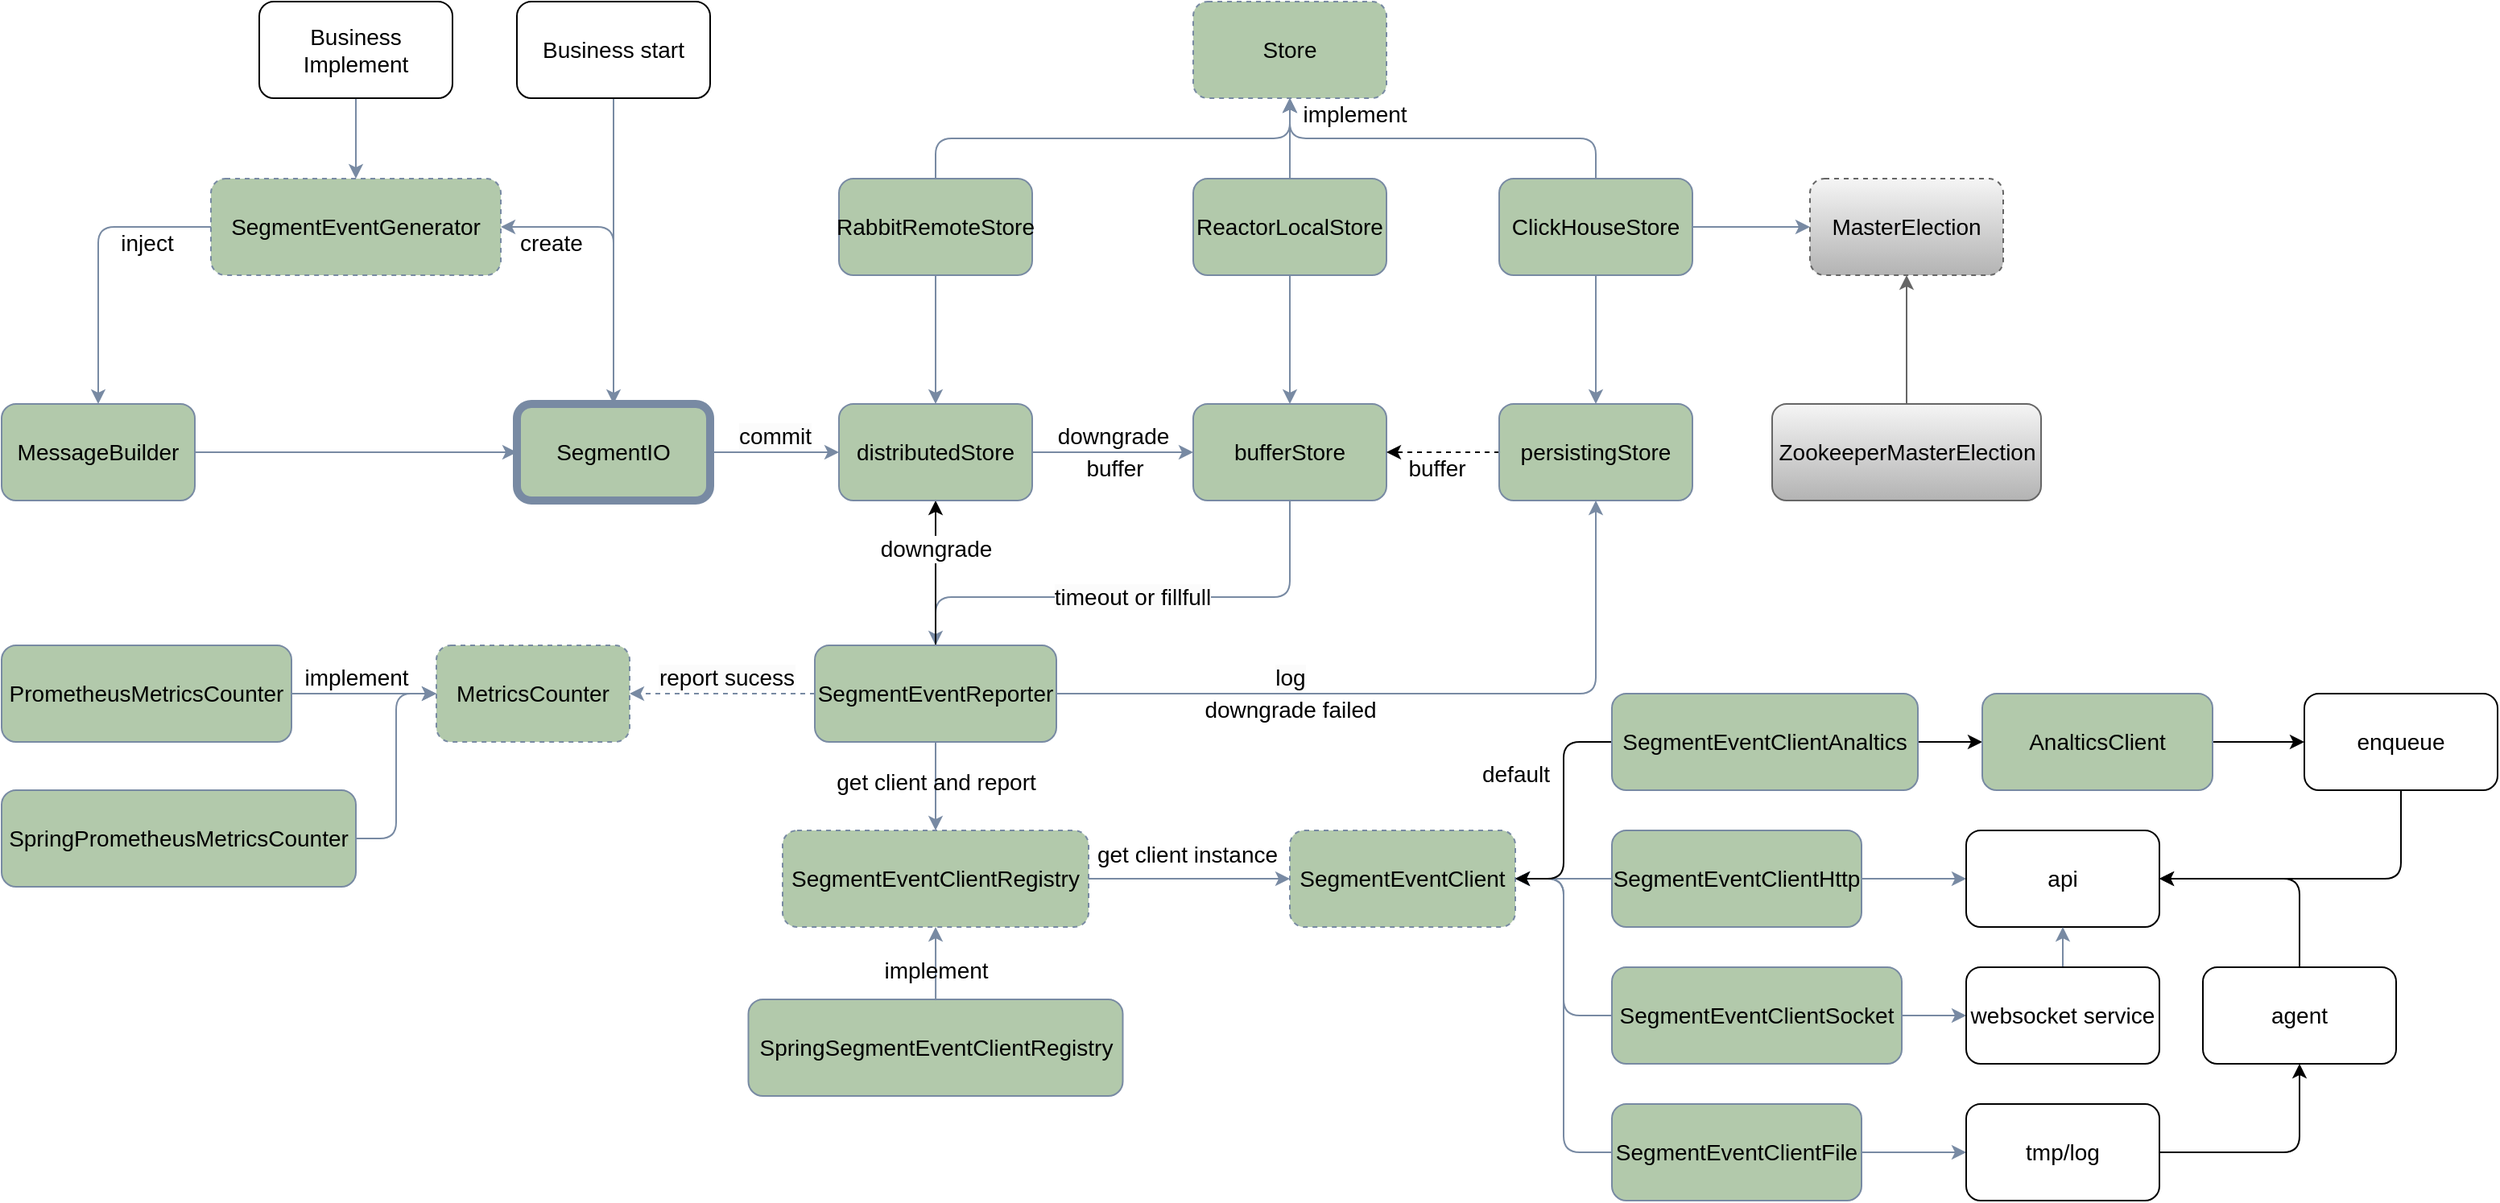 <mxfile version="22.1.22" type="embed" pages="2">
  <diagram id="vevjfazSHYjjR7n9vyjY" name="Page-1">
    <mxGraphModel dx="2101" dy="685" grid="1" gridSize="10" guides="1" tooltips="1" connect="1" arrows="1" fold="1" page="1" pageScale="1" pageWidth="827" pageHeight="1169" math="0" shadow="0">
      <root>
        <mxCell id="0" />
        <mxCell id="1" parent="0" />
        <mxCell id="95" style="edgeStyle=orthogonalEdgeStyle;rounded=1;orthogonalLoop=1;jettySize=auto;html=1;exitX=0.5;exitY=0;exitDx=0;exitDy=0;entryX=1;entryY=0.5;entryDx=0;entryDy=0;strokeColor=#788AA3;fontColor=#000000;fillColor=#B2C9AB;labelBackgroundColor=none;fontSize=14;" parent="1" source="88" target="94" edge="1">
          <mxGeometry relative="1" as="geometry" />
        </mxCell>
        <mxCell id="166" value="create" style="edgeLabel;html=1;align=center;verticalAlign=middle;resizable=0;points=[];fontSize=14;rounded=1;labelBackgroundColor=none;fontColor=#000000;" parent="95" vertex="1" connectable="0">
          <mxGeometry x="0.385" y="-1" relative="1" as="geometry">
            <mxPoint x="-25" y="11" as="offset" />
          </mxGeometry>
        </mxCell>
        <mxCell id="108" style="edgeStyle=orthogonalEdgeStyle;rounded=1;orthogonalLoop=1;jettySize=auto;html=1;exitX=1;exitY=0.5;exitDx=0;exitDy=0;entryX=0;entryY=0.5;entryDx=0;entryDy=0;strokeColor=#788AA3;fontColor=#000000;fillColor=#B2C9AB;labelBackgroundColor=none;fontSize=14;" parent="1" source="88" target="116" edge="1">
          <mxGeometry relative="1" as="geometry" />
        </mxCell>
        <mxCell id="218" value="&lt;span style=&quot;background-color: rgb(251, 251, 251);&quot;&gt;commit&lt;/span&gt;" style="edgeLabel;html=1;align=center;verticalAlign=middle;resizable=0;points=[];fontSize=14;fontColor=#000000;rounded=1;" parent="108" vertex="1" connectable="0">
          <mxGeometry x="-0.23" y="-2" relative="1" as="geometry">
            <mxPoint x="9" y="-12" as="offset" />
          </mxGeometry>
        </mxCell>
        <mxCell id="96" style="edgeStyle=orthogonalEdgeStyle;rounded=1;orthogonalLoop=1;jettySize=auto;html=1;strokeColor=#788AA3;fontColor=#000000;fillColor=#B2C9AB;labelBackgroundColor=none;fontSize=14;" parent="1" source="94" target="90" edge="1">
          <mxGeometry relative="1" as="geometry" />
        </mxCell>
        <mxCell id="167" value="inject" style="edgeLabel;html=1;align=center;verticalAlign=middle;resizable=0;points=[];fontSize=14;rounded=1;labelBackgroundColor=none;fontColor=#000000;" parent="96" vertex="1" connectable="0">
          <mxGeometry x="-0.485" y="3" relative="1" as="geometry">
            <mxPoint x="6" y="7" as="offset" />
          </mxGeometry>
        </mxCell>
        <mxCell id="195" style="edgeStyle=orthogonalEdgeStyle;rounded=1;orthogonalLoop=1;jettySize=auto;html=1;entryX=0.5;entryY=1;entryDx=0;entryDy=0;labelBackgroundColor=none;strokeColor=#788AA3;fontColor=#000000;fontSize=14;" parent="1" source="111" target="201" edge="1">
          <mxGeometry relative="1" as="geometry">
            <mxPoint x="230" y="390" as="targetPoint" />
          </mxGeometry>
        </mxCell>
        <mxCell id="214" value="&lt;span style=&quot;background-color: rgb(251, 251, 251);&quot;&gt;log&lt;/span&gt;" style="edgeLabel;html=1;align=center;verticalAlign=middle;resizable=0;points=[];fontSize=14;fontColor=#000000;rounded=1;" parent="195" vertex="1" connectable="0">
          <mxGeometry x="-0.474" y="2" relative="1" as="geometry">
            <mxPoint x="25" y="-8" as="offset" />
          </mxGeometry>
        </mxCell>
        <mxCell id="224" value="downgrade failed" style="edgeLabel;html=1;align=center;verticalAlign=middle;resizable=0;points=[];fontSize=14;rounded=1;" parent="195" vertex="1" connectable="0">
          <mxGeometry x="-0.114" y="-4" relative="1" as="geometry">
            <mxPoint x="-57" y="6" as="offset" />
          </mxGeometry>
        </mxCell>
        <mxCell id="193" style="edgeStyle=elbowEdgeStyle;rounded=1;orthogonalLoop=1;jettySize=auto;html=1;entryX=0.5;entryY=0;entryDx=0;entryDy=0;elbow=vertical;labelBackgroundColor=none;strokeColor=#788AA3;fontColor=#000000;fontSize=14;" parent="1" source="126" target="111" edge="1">
          <mxGeometry relative="1" as="geometry">
            <Array as="points">
              <mxPoint x="-80" y="450" />
            </Array>
          </mxGeometry>
        </mxCell>
        <mxCell id="216" value="&lt;span style=&quot;background-color: rgb(251, 251, 251);&quot;&gt;timeout or fillfull&lt;/span&gt;" style="edgeLabel;html=1;align=center;verticalAlign=middle;resizable=0;points=[];fontSize=14;fontColor=#000000;rounded=1;" parent="193" vertex="1" connectable="0">
          <mxGeometry x="0.021" relative="1" as="geometry">
            <mxPoint as="offset" />
          </mxGeometry>
        </mxCell>
        <mxCell id="139" style="edgeStyle=orthogonalEdgeStyle;rounded=1;orthogonalLoop=1;jettySize=auto;html=1;strokeColor=#788AA3;fontColor=#000000;fillColor=#B2C9AB;dashed=1;labelBackgroundColor=none;fontSize=14;exitX=0;exitY=0.5;exitDx=0;exitDy=0;" parent="1" source="111" target="140" edge="1">
          <mxGeometry relative="1" as="geometry">
            <mxPoint x="-390" y="510" as="targetPoint" />
          </mxGeometry>
        </mxCell>
        <mxCell id="215" value="&lt;span style=&quot;background-color: rgb(251, 251, 251);&quot;&gt;report sucess&lt;/span&gt;" style="edgeLabel;html=1;align=center;verticalAlign=middle;resizable=0;points=[];fontSize=14;fontColor=#000000;rounded=1;" parent="139" vertex="1" connectable="0">
          <mxGeometry x="-0.194" y="1" relative="1" as="geometry">
            <mxPoint x="-9" y="-11" as="offset" />
          </mxGeometry>
        </mxCell>
        <mxCell id="88" value="SegmentIO" style="rounded=1;whiteSpace=wrap;html=1;labelBackgroundColor=none;strokeWidth=5;fillColor=#B2C9AB;strokeColor=#788AA3;fontSize=14;fontColor=#000000;" parent="1" vertex="1">
          <mxGeometry x="-450" y="330" width="120" height="60" as="geometry" />
        </mxCell>
        <mxCell id="91" style="edgeStyle=orthogonalEdgeStyle;rounded=1;orthogonalLoop=1;jettySize=auto;html=1;strokeColor=#788AA3;fontColor=#000000;fillColor=#B2C9AB;labelBackgroundColor=none;fontSize=14;" parent="1" source="90" target="88" edge="1">
          <mxGeometry relative="1" as="geometry" />
        </mxCell>
        <mxCell id="90" value="MessageBuilder" style="rounded=1;whiteSpace=wrap;html=1;strokeColor=#788AA3;fillColor=#B2C9AB;labelBackgroundColor=none;fontSize=14;fontColor=#000000;" parent="1" vertex="1">
          <mxGeometry x="-770" y="330" width="120" height="60" as="geometry" />
        </mxCell>
        <mxCell id="94" value="SegmentEventGenerator" style="rounded=1;whiteSpace=wrap;html=1;strokeColor=#788AA3;fillColor=#B2C9AB;dashed=1;labelBackgroundColor=none;fontSize=14;fontColor=#000000;" parent="1" vertex="1">
          <mxGeometry x="-640" y="190" width="180" height="60" as="geometry" />
        </mxCell>
        <mxCell id="101" style="edgeStyle=orthogonalEdgeStyle;rounded=1;orthogonalLoop=1;jettySize=auto;html=1;strokeColor=#788AA3;fontColor=#000000;fillColor=#B2C9AB;labelBackgroundColor=none;fontSize=14;" parent="1" source="100" target="94" edge="1">
          <mxGeometry relative="1" as="geometry" />
        </mxCell>
        <mxCell id="100" value="Business Implement" style="rounded=1;whiteSpace=wrap;html=1;labelBackgroundColor=none;fontSize=14;fillColor=none;" parent="1" vertex="1">
          <mxGeometry x="-610" y="80" width="120" height="60" as="geometry" />
        </mxCell>
        <mxCell id="103" style="edgeStyle=orthogonalEdgeStyle;rounded=1;orthogonalLoop=1;jettySize=auto;html=1;entryX=0.5;entryY=0;entryDx=0;entryDy=0;strokeColor=#788AA3;fontColor=#000000;fillColor=#B2C9AB;labelBackgroundColor=none;fontSize=14;" parent="1" source="102" target="88" edge="1">
          <mxGeometry relative="1" as="geometry" />
        </mxCell>
        <mxCell id="102" value="Business start" style="rounded=1;whiteSpace=wrap;html=1;labelBackgroundColor=none;fontSize=14;fillColor=none;" parent="1" vertex="1">
          <mxGeometry x="-450" y="80" width="120" height="60" as="geometry" />
        </mxCell>
        <mxCell id="118" style="edgeStyle=orthogonalEdgeStyle;rounded=1;orthogonalLoop=1;jettySize=auto;html=1;exitX=1;exitY=0.5;exitDx=0;exitDy=0;strokeColor=#788AA3;fontColor=#000000;fillColor=#B2C9AB;entryX=0;entryY=0.5;entryDx=0;entryDy=0;labelBackgroundColor=none;fontSize=14;" parent="1" source="116" target="126" edge="1">
          <mxGeometry relative="1" as="geometry">
            <mxPoint x="-30" y="480" as="targetPoint" />
          </mxGeometry>
        </mxCell>
        <mxCell id="182" value="downgrade" style="edgeLabel;html=1;align=center;verticalAlign=middle;resizable=0;points=[];fontSize=14;rounded=1;labelBackgroundColor=none;fontColor=#000000;" parent="118" vertex="1" connectable="0">
          <mxGeometry x="0.013" y="-5" relative="1" as="geometry">
            <mxPoint x="-1" y="-15" as="offset" />
          </mxGeometry>
        </mxCell>
        <mxCell id="200" value="buffer" style="edgeLabel;html=1;align=center;verticalAlign=middle;resizable=0;points=[];fontSize=14;rounded=1;labelBackgroundColor=none;fontColor=#000000;" parent="118" vertex="1" connectable="0">
          <mxGeometry x="0.127" y="1" relative="1" as="geometry">
            <mxPoint x="-6" y="11" as="offset" />
          </mxGeometry>
        </mxCell>
        <mxCell id="107" value="Store" style="rounded=1;whiteSpace=wrap;html=1;strokeColor=#788AA3;fillColor=#B2C9AB;dashed=1;labelBackgroundColor=none;fontSize=14;fontColor=#000000;" parent="1" vertex="1">
          <mxGeometry x="-30" y="80" width="120" height="60" as="geometry" />
        </mxCell>
        <mxCell id="128" style="edgeStyle=orthogonalEdgeStyle;rounded=1;orthogonalLoop=1;jettySize=auto;html=1;exitX=0.5;exitY=1;exitDx=0;exitDy=0;strokeColor=#788AA3;fontColor=#000000;fillColor=#B2C9AB;labelBackgroundColor=none;fontSize=14;" parent="1" source="111" target="129" edge="1">
          <mxGeometry relative="1" as="geometry">
            <mxPoint x="-47" y="440" as="targetPoint" />
          </mxGeometry>
        </mxCell>
        <mxCell id="173" value="get client and report" style="edgeLabel;html=1;align=center;verticalAlign=middle;resizable=0;points=[];fontSize=14;rounded=1;labelBackgroundColor=none;fontColor=#000000;" parent="128" vertex="1" connectable="0">
          <mxGeometry x="-0.091" relative="1" as="geometry">
            <mxPoint as="offset" />
          </mxGeometry>
        </mxCell>
        <mxCell id="221" style="edgeStyle=orthogonalEdgeStyle;rounded=1;orthogonalLoop=1;jettySize=auto;html=1;entryX=0.5;entryY=1;entryDx=0;entryDy=0;" parent="1" source="111" target="116" edge="1">
          <mxGeometry relative="1" as="geometry" />
        </mxCell>
        <mxCell id="223" value="downgrade" style="edgeLabel;html=1;align=center;verticalAlign=middle;resizable=0;points=[];fontSize=14;rounded=1;" parent="221" vertex="1" connectable="0">
          <mxGeometry x="0.378" y="1" relative="1" as="geometry">
            <mxPoint x="1" y="2" as="offset" />
          </mxGeometry>
        </mxCell>
        <mxCell id="111" value="SegmentEventReporter" style="rounded=1;whiteSpace=wrap;html=1;strokeColor=#788AA3;fillColor=#B2C9AB;labelBackgroundColor=none;fontSize=14;fontColor=#000000;" parent="1" vertex="1">
          <mxGeometry x="-265" y="480" width="150" height="60" as="geometry" />
        </mxCell>
        <mxCell id="116" value="distributedStore" style="rounded=1;whiteSpace=wrap;html=1;strokeColor=#788AA3;fillColor=#B2C9AB;labelBackgroundColor=none;fontSize=14;fontColor=#000000;" parent="1" vertex="1">
          <mxGeometry x="-250" y="330" width="120" height="60" as="geometry" />
        </mxCell>
        <mxCell id="126" value="bufferStore" style="rounded=1;whiteSpace=wrap;html=1;strokeColor=#788AA3;fillColor=#B2C9AB;labelBackgroundColor=none;fontSize=14;fontColor=#000000;" parent="1" vertex="1">
          <mxGeometry x="-30" y="330" width="120" height="60" as="geometry" />
        </mxCell>
        <mxCell id="134" style="edgeStyle=orthogonalEdgeStyle;rounded=1;orthogonalLoop=1;jettySize=auto;html=1;strokeColor=#788AA3;fontColor=#000000;fillColor=#B2C9AB;entryX=0;entryY=0.5;entryDx=0;entryDy=0;labelBackgroundColor=none;fontSize=14;" parent="1" source="129" target="135" edge="1">
          <mxGeometry relative="1" as="geometry">
            <mxPoint x="238" y="510" as="targetPoint" />
          </mxGeometry>
        </mxCell>
        <mxCell id="174" value="get client instance" style="edgeLabel;html=1;align=center;verticalAlign=middle;resizable=0;points=[];fontSize=14;rounded=1;labelBackgroundColor=none;fontColor=#000000;" parent="134" vertex="1" connectable="0">
          <mxGeometry x="-0.422" y="-2" relative="1" as="geometry">
            <mxPoint x="25" y="-17" as="offset" />
          </mxGeometry>
        </mxCell>
        <mxCell id="133" style="edgeStyle=orthogonalEdgeStyle;rounded=1;orthogonalLoop=1;jettySize=auto;html=1;entryX=0.5;entryY=1;entryDx=0;entryDy=0;strokeColor=#788AA3;fontColor=#000000;fillColor=#B2C9AB;labelBackgroundColor=none;fontSize=14;" parent="1" source="132" target="129" edge="1">
          <mxGeometry relative="1" as="geometry" />
        </mxCell>
        <mxCell id="176" value="implement" style="edgeLabel;html=1;align=center;verticalAlign=middle;resizable=0;points=[];fontSize=14;rounded=1;labelBackgroundColor=none;fontColor=#000000;" parent="133" vertex="1" connectable="0">
          <mxGeometry x="-0.202" relative="1" as="geometry">
            <mxPoint as="offset" />
          </mxGeometry>
        </mxCell>
        <mxCell id="129" value="SegmentEventClientRegistry" style="rounded=1;whiteSpace=wrap;html=1;strokeColor=#788AA3;fillColor=#B2C9AB;dashed=1;labelBackgroundColor=none;fontSize=14;fontColor=#000000;" parent="1" vertex="1">
          <mxGeometry x="-285" y="595" width="190" height="60" as="geometry" />
        </mxCell>
        <mxCell id="132" value="SpringSegmentEventClientRegistry" style="rounded=1;whiteSpace=wrap;html=1;strokeColor=#788AA3;fillColor=#B2C9AB;labelBackgroundColor=none;fontSize=14;fontColor=#000000;" parent="1" vertex="1">
          <mxGeometry x="-306.25" y="700" width="232.5" height="60" as="geometry" />
        </mxCell>
        <mxCell id="135" value="SegmentEventClient" style="rounded=1;whiteSpace=wrap;html=1;strokeColor=#788AA3;fillColor=#B2C9AB;dashed=1;labelBackgroundColor=none;fontSize=14;fontColor=#000000;" parent="1" vertex="1">
          <mxGeometry x="30" y="595" width="140" height="60" as="geometry" />
        </mxCell>
        <mxCell id="141" style="edgeStyle=orthogonalEdgeStyle;rounded=1;orthogonalLoop=1;jettySize=auto;html=1;entryX=1;entryY=0.5;entryDx=0;entryDy=0;strokeColor=#788AA3;fontColor=#000000;fillColor=#B2C9AB;exitX=0;exitY=0.5;exitDx=0;exitDy=0;labelBackgroundColor=none;fontSize=14;" parent="1" source="137" target="135" edge="1">
          <mxGeometry relative="1" as="geometry" />
        </mxCell>
        <mxCell id="148" style="edgeStyle=orthogonalEdgeStyle;rounded=1;orthogonalLoop=1;jettySize=auto;html=1;strokeColor=#788AA3;fontColor=#000000;fillColor=#B2C9AB;labelBackgroundColor=none;fontSize=14;" parent="1" source="137" target="149" edge="1">
          <mxGeometry relative="1" as="geometry">
            <mxPoint x="187.5" y="385" as="targetPoint" />
          </mxGeometry>
        </mxCell>
        <mxCell id="137" value="SegmentEventClientHttp" style="rounded=1;whiteSpace=wrap;html=1;strokeColor=#788AA3;fillColor=#B2C9AB;labelBackgroundColor=none;fontSize=14;fontColor=#000000;" parent="1" vertex="1">
          <mxGeometry x="230" y="595" width="155" height="60" as="geometry" />
        </mxCell>
        <mxCell id="140" value="MetricsCounter" style="rounded=1;whiteSpace=wrap;html=1;strokeColor=#788AA3;fillColor=#B2C9AB;labelBackgroundColor=none;fontSize=14;dashed=1;fontColor=#000000;" parent="1" vertex="1">
          <mxGeometry x="-500" y="480" width="120" height="60" as="geometry" />
        </mxCell>
        <mxCell id="143" style="edgeStyle=orthogonalEdgeStyle;rounded=1;orthogonalLoop=1;jettySize=auto;html=1;exitX=0;exitY=0.5;exitDx=0;exitDy=0;entryX=1;entryY=0.5;entryDx=0;entryDy=0;strokeColor=#788AA3;fontColor=#000000;fillColor=#B2C9AB;labelBackgroundColor=none;fontSize=14;" parent="1" source="142" target="135" edge="1">
          <mxGeometry relative="1" as="geometry" />
        </mxCell>
        <mxCell id="153" style="edgeStyle=orthogonalEdgeStyle;rounded=1;orthogonalLoop=1;jettySize=auto;html=1;entryX=1;entryY=0.5;entryDx=0;entryDy=0;strokeColor=#788AA3;fontColor=#000000;fillColor=#B2C9AB;labelBackgroundColor=none;fontSize=14;" parent="1" source="144" target="135" edge="1">
          <mxGeometry relative="1" as="geometry" />
        </mxCell>
        <mxCell id="154" style="edgeStyle=orthogonalEdgeStyle;rounded=1;orthogonalLoop=1;jettySize=auto;html=1;exitX=1;exitY=0.5;exitDx=0;exitDy=0;strokeColor=#788AA3;fontColor=#000000;fillColor=#B2C9AB;labelBackgroundColor=none;fontSize=14;" parent="1" source="144" target="147" edge="1">
          <mxGeometry relative="1" as="geometry" />
        </mxCell>
        <mxCell id="144" value="SegmentEventClientFile" style="rounded=1;whiteSpace=wrap;html=1;strokeColor=#788AA3;fillColor=#B2C9AB;labelBackgroundColor=none;fontSize=14;fontColor=#000000;" parent="1" vertex="1">
          <mxGeometry x="230" y="765" width="155" height="60" as="geometry" />
        </mxCell>
        <mxCell id="229" style="edgeStyle=orthogonalEdgeStyle;rounded=1;orthogonalLoop=1;jettySize=auto;html=1;exitX=1;exitY=0.5;exitDx=0;exitDy=0;entryX=0.5;entryY=1;entryDx=0;entryDy=0;" parent="1" source="147" target="230" edge="1">
          <mxGeometry relative="1" as="geometry">
            <mxPoint x="637" y="725" as="targetPoint" />
          </mxGeometry>
        </mxCell>
        <mxCell id="147" value="tmp/log" style="rounded=1;whiteSpace=wrap;html=1;labelBackgroundColor=none;fontSize=14;fillColor=none;" parent="1" vertex="1">
          <mxGeometry x="450" y="765" width="120" height="60" as="geometry" />
        </mxCell>
        <mxCell id="149" value="api" style="rounded=1;whiteSpace=wrap;html=1;labelBackgroundColor=none;fontSize=14;fillColor=none;" parent="1" vertex="1">
          <mxGeometry x="450" y="595" width="120" height="60" as="geometry" />
        </mxCell>
        <mxCell id="203" style="edgeStyle=orthogonalEdgeStyle;rounded=1;orthogonalLoop=1;jettySize=auto;html=1;exitX=1;exitY=0.5;exitDx=0;exitDy=0;labelBackgroundColor=none;strokeColor=#788AA3;fontColor=#000000;fontSize=14;" parent="1" source="142" target="204" edge="1">
          <mxGeometry relative="1" as="geometry">
            <mxPoint x="457" y="710" as="targetPoint" />
          </mxGeometry>
        </mxCell>
        <mxCell id="142" value="SegmentEventClientSocket" style="rounded=1;whiteSpace=wrap;html=1;strokeColor=#788AA3;fillColor=#B2C9AB;labelBackgroundColor=none;fontSize=14;fontColor=#000000;" parent="1" vertex="1">
          <mxGeometry x="230" y="680" width="180" height="60" as="geometry" />
        </mxCell>
        <mxCell id="162" style="edgeStyle=orthogonalEdgeStyle;rounded=1;orthogonalLoop=1;jettySize=auto;html=1;labelBackgroundColor=none;strokeColor=#788AA3;fontColor=#000000;fontSize=14;" parent="1" source="161" target="116" edge="1">
          <mxGeometry relative="1" as="geometry" />
        </mxCell>
        <mxCell id="178" style="edgeStyle=elbowEdgeStyle;html=1;entryX=0.5;entryY=1;entryDx=0;entryDy=0;elbow=vertical;strokeColor=#788AA3;labelBackgroundColor=none;fontColor=#000000;rounded=1;fontSize=14;" parent="1" source="161" target="107" edge="1">
          <mxGeometry relative="1" as="geometry" />
        </mxCell>
        <mxCell id="161" value="RabbitRemoteStore" style="rounded=1;whiteSpace=wrap;html=1;strokeColor=#788AA3;fillColor=#B2C9AB;labelBackgroundColor=none;fontSize=14;fontColor=#000000;" parent="1" vertex="1">
          <mxGeometry x="-250" y="190" width="120" height="60" as="geometry" />
        </mxCell>
        <mxCell id="164" style="edgeStyle=orthogonalEdgeStyle;rounded=1;orthogonalLoop=1;jettySize=auto;html=1;labelBackgroundColor=none;strokeColor=#788AA3;fontColor=#000000;fontSize=14;" parent="1" source="163" target="126" edge="1">
          <mxGeometry relative="1" as="geometry" />
        </mxCell>
        <mxCell id="179" style="edgeStyle=elbowEdgeStyle;html=1;entryX=0.5;entryY=1;entryDx=0;entryDy=0;elbow=vertical;strokeColor=#788AA3;labelBackgroundColor=none;fontColor=#000000;rounded=1;fontSize=14;" parent="1" source="163" target="107" edge="1">
          <mxGeometry relative="1" as="geometry" />
        </mxCell>
        <mxCell id="163" value="ReactorLocalStore" style="rounded=1;whiteSpace=wrap;html=1;strokeColor=#788AA3;fillColor=#B2C9AB;labelBackgroundColor=none;fontSize=14;fontColor=#000000;" parent="1" vertex="1">
          <mxGeometry x="-30" y="190" width="120" height="60" as="geometry" />
        </mxCell>
        <mxCell id="184" style="edgeStyle=orthogonalEdgeStyle;rounded=1;orthogonalLoop=1;jettySize=auto;html=1;exitX=1;exitY=0.5;exitDx=0;exitDy=0;labelBackgroundColor=none;strokeColor=#788AA3;fontColor=#000000;fontSize=14;" parent="1" source="183" target="140" edge="1">
          <mxGeometry relative="1" as="geometry" />
        </mxCell>
        <mxCell id="185" value="implement" style="edgeLabel;html=1;align=center;verticalAlign=middle;resizable=0;points=[];rounded=1;fontSize=14;labelBackgroundColor=none;fontColor=#000000;" parent="184" vertex="1" connectable="0">
          <mxGeometry x="0.017" y="1" relative="1" as="geometry">
            <mxPoint x="-6" y="-9" as="offset" />
          </mxGeometry>
        </mxCell>
        <mxCell id="183" value="PrometheusMetricsCounter" style="rounded=1;whiteSpace=wrap;html=1;strokeColor=#788AA3;fillColor=#B2C9AB;labelBackgroundColor=none;fontSize=14;fontColor=#000000;" parent="1" vertex="1">
          <mxGeometry x="-770" y="480" width="180" height="60" as="geometry" />
        </mxCell>
        <mxCell id="188" style="edgeStyle=orthogonalEdgeStyle;rounded=1;orthogonalLoop=1;jettySize=auto;html=1;exitX=1;exitY=0.5;exitDx=0;exitDy=0;entryX=0;entryY=0.5;entryDx=0;entryDy=0;labelBackgroundColor=none;strokeColor=#788AA3;fontColor=#000000;fontSize=14;" parent="1" source="187" target="140" edge="1">
          <mxGeometry relative="1" as="geometry" />
        </mxCell>
        <mxCell id="187" value="SpringPrometheusMetricsCounter" style="rounded=1;whiteSpace=wrap;html=1;strokeColor=#788AA3;fillColor=#B2C9AB;labelBackgroundColor=none;fontSize=14;fontColor=#000000;" parent="1" vertex="1">
          <mxGeometry x="-770" y="570" width="220" height="60" as="geometry" />
        </mxCell>
        <mxCell id="197" style="edgeStyle=orthogonalEdgeStyle;rounded=1;orthogonalLoop=1;jettySize=auto;html=1;exitX=0.5;exitY=0;exitDx=0;exitDy=0;entryX=0.5;entryY=1;entryDx=0;entryDy=0;labelBackgroundColor=none;strokeColor=#788AA3;fontColor=#000000;fontSize=14;" parent="1" source="196" target="107" edge="1">
          <mxGeometry relative="1" as="geometry" />
        </mxCell>
        <mxCell id="198" value="implement" style="edgeLabel;html=1;align=center;verticalAlign=middle;resizable=0;points=[];fontSize=14;rounded=1;labelBackgroundColor=none;fontColor=#000000;" parent="197" vertex="1" connectable="0">
          <mxGeometry x="0.211" y="-1" relative="1" as="geometry">
            <mxPoint x="-30" y="-14" as="offset" />
          </mxGeometry>
        </mxCell>
        <mxCell id="202" value="" style="edgeStyle=orthogonalEdgeStyle;rounded=1;orthogonalLoop=1;jettySize=auto;html=1;labelBackgroundColor=none;strokeColor=#788AA3;fontColor=#000000;fontSize=14;" parent="1" source="196" target="201" edge="1">
          <mxGeometry relative="1" as="geometry" />
        </mxCell>
        <mxCell id="206" style="edgeStyle=orthogonalEdgeStyle;rounded=1;orthogonalLoop=1;jettySize=auto;html=1;exitX=1;exitY=0.5;exitDx=0;exitDy=0;entryX=0;entryY=0.5;entryDx=0;entryDy=0;labelBackgroundColor=none;strokeColor=#788AA3;fontColor=#000000;fontSize=14;" parent="1" source="196" target="207" edge="1">
          <mxGeometry relative="1" as="geometry">
            <mxPoint x="350" y="220" as="targetPoint" />
          </mxGeometry>
        </mxCell>
        <mxCell id="196" value="ClickHouseStore" style="rounded=1;whiteSpace=wrap;html=1;strokeColor=#788AA3;fillColor=#B2C9AB;labelBackgroundColor=none;fontSize=14;fontColor=#000000;" parent="1" vertex="1">
          <mxGeometry x="160" y="190" width="120" height="60" as="geometry" />
        </mxCell>
        <mxCell id="225" style="edgeStyle=orthogonalEdgeStyle;rounded=1;orthogonalLoop=1;jettySize=auto;html=1;exitX=0;exitY=0.5;exitDx=0;exitDy=0;entryX=1;entryY=0.5;entryDx=0;entryDy=0;dashed=1;" parent="1" source="201" target="126" edge="1">
          <mxGeometry relative="1" as="geometry" />
        </mxCell>
        <mxCell id="226" value="buffer" style="edgeLabel;html=1;align=center;verticalAlign=middle;resizable=0;points=[];fontSize=14;rounded=1;" parent="225" vertex="1" connectable="0">
          <mxGeometry x="0.124" relative="1" as="geometry">
            <mxPoint y="10" as="offset" />
          </mxGeometry>
        </mxCell>
        <mxCell id="201" value="persistingStore" style="rounded=1;whiteSpace=wrap;html=1;strokeColor=#788AA3;fillColor=#B2C9AB;labelBackgroundColor=none;fontSize=14;fontColor=#000000;" parent="1" vertex="1">
          <mxGeometry x="160" y="330" width="120" height="60" as="geometry" />
        </mxCell>
        <mxCell id="205" style="edgeStyle=orthogonalEdgeStyle;rounded=1;orthogonalLoop=1;jettySize=auto;html=1;exitX=0.5;exitY=0;exitDx=0;exitDy=0;entryX=0.5;entryY=1;entryDx=0;entryDy=0;labelBackgroundColor=none;strokeColor=#788AA3;fontColor=#000000;fontSize=14;" parent="1" source="204" target="149" edge="1">
          <mxGeometry relative="1" as="geometry" />
        </mxCell>
        <mxCell id="204" value="websocket service" style="rounded=1;whiteSpace=wrap;html=1;fontSize=14;labelBackgroundColor=none;fillColor=none;" parent="1" vertex="1">
          <mxGeometry x="450" y="680" width="120" height="60" as="geometry" />
        </mxCell>
        <mxCell id="207" value="MasterElection" style="rounded=1;whiteSpace=wrap;html=1;strokeColor=#666666;fillColor=#f5f5f5;labelBackgroundColor=none;fontSize=14;dashed=1;gradientColor=#b3b3b3;" parent="1" vertex="1">
          <mxGeometry x="353" y="190" width="120" height="60" as="geometry" />
        </mxCell>
        <mxCell id="209" style="edgeStyle=orthogonalEdgeStyle;rounded=1;orthogonalLoop=1;jettySize=auto;html=1;labelBackgroundColor=none;strokeColor=#666666;fontColor=#000000;fontSize=14;fillColor=#f5f5f5;gradientColor=#b3b3b3;" parent="1" source="208" target="207" edge="1">
          <mxGeometry relative="1" as="geometry" />
        </mxCell>
        <mxCell id="208" value="ZookeeperMasterElection" style="rounded=1;whiteSpace=wrap;html=1;strokeColor=#666666;fillColor=#f5f5f5;labelBackgroundColor=none;fontSize=14;gradientColor=#b3b3b3;" parent="1" vertex="1">
          <mxGeometry x="329.5" y="330" width="167" height="60" as="geometry" />
        </mxCell>
        <mxCell id="231" style="edgeStyle=orthogonalEdgeStyle;rounded=1;orthogonalLoop=1;jettySize=auto;html=1;exitX=0.5;exitY=0;exitDx=0;exitDy=0;entryX=1;entryY=0.5;entryDx=0;entryDy=0;" parent="1" source="230" target="149" edge="1">
          <mxGeometry relative="1" as="geometry" />
        </mxCell>
        <mxCell id="230" value="agent" style="rounded=1;whiteSpace=wrap;html=1;labelBackgroundColor=none;fontSize=14;fillColor=none;" parent="1" vertex="1">
          <mxGeometry x="597" y="680" width="120" height="60" as="geometry" />
        </mxCell>
        <mxCell id="233" style="edgeStyle=orthogonalEdgeStyle;rounded=1;orthogonalLoop=1;jettySize=auto;html=1;exitX=0;exitY=0.5;exitDx=0;exitDy=0;entryX=1;entryY=0.5;entryDx=0;entryDy=0;" parent="1" source="232" target="135" edge="1">
          <mxGeometry relative="1" as="geometry" />
        </mxCell>
        <mxCell id="234" value="default" style="edgeLabel;html=1;align=center;verticalAlign=middle;resizable=0;points=[];fontSize=14;" parent="233" vertex="1" connectable="0">
          <mxGeometry x="-0.159" y="3" relative="1" as="geometry">
            <mxPoint x="-33" y="-11" as="offset" />
          </mxGeometry>
        </mxCell>
        <mxCell id="237" style="edgeStyle=orthogonalEdgeStyle;rounded=1;orthogonalLoop=1;jettySize=auto;html=1;exitX=1;exitY=0.5;exitDx=0;exitDy=0;" parent="1" source="232" target="236" edge="1">
          <mxGeometry relative="1" as="geometry" />
        </mxCell>
        <mxCell id="232" value="SegmentEventClientAnaltics" style="rounded=1;whiteSpace=wrap;html=1;strokeColor=#788AA3;fillColor=#B2C9AB;labelBackgroundColor=none;fontSize=14;fontColor=#000000;" parent="1" vertex="1">
          <mxGeometry x="230" y="510" width="190" height="60" as="geometry" />
        </mxCell>
        <mxCell id="238" style="edgeStyle=orthogonalEdgeStyle;rounded=1;orthogonalLoop=1;jettySize=auto;html=1;" parent="1" source="236" target="239" edge="1">
          <mxGeometry relative="1" as="geometry">
            <mxPoint x="660" y="540" as="targetPoint" />
          </mxGeometry>
        </mxCell>
        <mxCell id="236" value="AnalticsClient" style="rounded=1;whiteSpace=wrap;html=1;strokeColor=#788AA3;fillColor=#B2C9AB;labelBackgroundColor=none;fontSize=14;fontColor=#000000;" parent="1" vertex="1">
          <mxGeometry x="460" y="510" width="143" height="60" as="geometry" />
        </mxCell>
        <mxCell id="241" style="edgeStyle=orthogonalEdgeStyle;rounded=1;orthogonalLoop=1;jettySize=auto;html=1;exitX=0.5;exitY=1;exitDx=0;exitDy=0;entryX=1;entryY=0.5;entryDx=0;entryDy=0;" parent="1" source="239" target="149" edge="1">
          <mxGeometry relative="1" as="geometry" />
        </mxCell>
        <mxCell id="239" value="enqueue" style="rounded=1;whiteSpace=wrap;html=1;labelBackgroundColor=none;fontSize=14;fillColor=none;" parent="1" vertex="1">
          <mxGeometry x="660" y="510" width="120" height="60" as="geometry" />
        </mxCell>
      </root>
    </mxGraphModel>
  </diagram>
  <diagram id="TnYLGWG-ltwsa6qys31l" name="Page-2">
    <mxGraphModel dx="1274" dy="685" grid="1" gridSize="10" guides="1" tooltips="1" connect="1" arrows="1" fold="1" page="1" pageScale="1" pageWidth="827" pageHeight="1169" math="0" shadow="0">
      <root>
        <mxCell id="0" />
        <mxCell id="1" parent="0" />
        <mxCell id="7EPvmkAmJ1pA6-y9QvAV-2" style="edgeStyle=orthogonalEdgeStyle;rounded=0;orthogonalLoop=1;jettySize=auto;html=1;exitX=0.5;exitY=1;exitDx=0;exitDy=0;" edge="1" parent="1" source="7EPvmkAmJ1pA6-y9QvAV-1" target="7EPvmkAmJ1pA6-y9QvAV-3">
          <mxGeometry relative="1" as="geometry">
            <mxPoint x="300" y="330" as="targetPoint" />
          </mxGeometry>
        </mxCell>
        <mxCell id="7EPvmkAmJ1pA6-y9QvAV-1" value="commit" style="rounded=0;whiteSpace=wrap;html=1;" vertex="1" parent="1">
          <mxGeometry x="100" y="180" width="120" height="60" as="geometry" />
        </mxCell>
        <mxCell id="7EPvmkAmJ1pA6-y9QvAV-5" style="edgeStyle=orthogonalEdgeStyle;rounded=0;orthogonalLoop=1;jettySize=auto;html=1;" edge="1" parent="1" source="7EPvmkAmJ1pA6-y9QvAV-3" target="7EPvmkAmJ1pA6-y9QvAV-8">
          <mxGeometry relative="1" as="geometry">
            <mxPoint x="140" y="460" as="targetPoint" />
          </mxGeometry>
        </mxCell>
        <mxCell id="7EPvmkAmJ1pA6-y9QvAV-9" value="N" style="edgeLabel;html=1;align=center;verticalAlign=middle;resizable=0;points=[];" vertex="1" connectable="0" parent="7EPvmkAmJ1pA6-y9QvAV-5">
          <mxGeometry x="0.283" y="-2" relative="1" as="geometry">
            <mxPoint as="offset" />
          </mxGeometry>
        </mxCell>
        <mxCell id="7EPvmkAmJ1pA6-y9QvAV-13" style="edgeStyle=orthogonalEdgeStyle;rounded=0;orthogonalLoop=1;jettySize=auto;html=1;exitX=1;exitY=0.5;exitDx=0;exitDy=0;" edge="1" parent="1" source="7EPvmkAmJ1pA6-y9QvAV-3" target="7EPvmkAmJ1pA6-y9QvAV-15">
          <mxGeometry relative="1" as="geometry">
            <mxPoint x="310" y="460" as="targetPoint" />
          </mxGeometry>
        </mxCell>
        <mxCell id="7EPvmkAmJ1pA6-y9QvAV-14" value="Y" style="edgeLabel;html=1;align=center;verticalAlign=middle;resizable=0;points=[];" vertex="1" connectable="0" parent="7EPvmkAmJ1pA6-y9QvAV-13">
          <mxGeometry x="0.148" y="-1" relative="1" as="geometry">
            <mxPoint as="offset" />
          </mxGeometry>
        </mxCell>
        <mxCell id="7EPvmkAmJ1pA6-y9QvAV-3" value="is running" style="rhombus;whiteSpace=wrap;html=1;" vertex="1" parent="1">
          <mxGeometry x="75" y="300" width="170" height="80" as="geometry" />
        </mxCell>
        <mxCell id="7EPvmkAmJ1pA6-y9QvAV-10" style="edgeStyle=orthogonalEdgeStyle;rounded=0;orthogonalLoop=1;jettySize=auto;html=1;exitX=0.5;exitY=1;exitDx=0;exitDy=0;" edge="1" parent="1" source="7EPvmkAmJ1pA6-y9QvAV-6" target="7EPvmkAmJ1pA6-y9QvAV-11">
          <mxGeometry relative="1" as="geometry">
            <mxPoint x="476.25" y="300" as="targetPoint" />
          </mxGeometry>
        </mxCell>
        <mxCell id="7EPvmkAmJ1pA6-y9QvAV-6" value="accept" style="rounded=0;whiteSpace=wrap;html=1;" vertex="1" parent="1">
          <mxGeometry x="416.25" y="180" width="120" height="60" as="geometry" />
        </mxCell>
        <mxCell id="7EPvmkAmJ1pA6-y9QvAV-8" value="throw exception" style="rounded=0;whiteSpace=wrap;html=1;" vertex="1" parent="1">
          <mxGeometry x="100" y="470" width="120" height="60" as="geometry" />
        </mxCell>
        <mxCell id="7EPvmkAmJ1pA6-y9QvAV-12" style="edgeStyle=orthogonalEdgeStyle;rounded=0;orthogonalLoop=1;jettySize=auto;html=1;exitX=0.5;exitY=1;exitDx=0;exitDy=0;entryX=0.5;entryY=0;entryDx=0;entryDy=0;" edge="1" parent="1" source="7EPvmkAmJ1pA6-y9QvAV-11" target="7EPvmkAmJ1pA6-y9QvAV-17">
          <mxGeometry relative="1" as="geometry">
            <mxPoint x="476.25" y="460" as="targetPoint" />
          </mxGeometry>
        </mxCell>
        <mxCell id="7EPvmkAmJ1pA6-y9QvAV-16" value="N" style="edgeLabel;html=1;align=center;verticalAlign=middle;resizable=0;points=[];" vertex="1" connectable="0" parent="7EPvmkAmJ1pA6-y9QvAV-12">
          <mxGeometry x="-0.137" y="1" relative="1" as="geometry">
            <mxPoint as="offset" />
          </mxGeometry>
        </mxCell>
        <mxCell id="7EPvmkAmJ1pA6-y9QvAV-18" style="edgeStyle=orthogonalEdgeStyle;rounded=0;orthogonalLoop=1;jettySize=auto;html=1;exitX=1;exitY=0.5;exitDx=0;exitDy=0;" edge="1" parent="1" source="7EPvmkAmJ1pA6-y9QvAV-11" target="7EPvmkAmJ1pA6-y9QvAV-19">
          <mxGeometry relative="1" as="geometry">
            <mxPoint x="640" y="470" as="targetPoint" />
          </mxGeometry>
        </mxCell>
        <mxCell id="7EPvmkAmJ1pA6-y9QvAV-20" value="Y" style="edgeLabel;html=1;align=center;verticalAlign=middle;resizable=0;points=[];" vertex="1" connectable="0" parent="7EPvmkAmJ1pA6-y9QvAV-18">
          <mxGeometry x="0.182" relative="1" as="geometry">
            <mxPoint y="1" as="offset" />
          </mxGeometry>
        </mxCell>
        <mxCell id="7EPvmkAmJ1pA6-y9QvAV-11" value="is running" style="rhombus;whiteSpace=wrap;html=1;" vertex="1" parent="1">
          <mxGeometry x="390" y="292.5" width="172.5" height="95" as="geometry" />
        </mxCell>
        <mxCell id="7EPvmkAmJ1pA6-y9QvAV-15" value="commit" style="rounded=0;whiteSpace=wrap;html=1;" vertex="1" parent="1">
          <mxGeometry x="245" y="470" width="120" height="60" as="geometry" />
        </mxCell>
        <mxCell id="7EPvmkAmJ1pA6-y9QvAV-17" value="throw exception" style="rounded=0;whiteSpace=wrap;html=1;" vertex="1" parent="1">
          <mxGeometry x="416.25" y="470" width="120" height="60" as="geometry" />
        </mxCell>
        <mxCell id="7EPvmkAmJ1pA6-y9QvAV-19" value="replace consumer" style="rounded=0;whiteSpace=wrap;html=1;" vertex="1" parent="1">
          <mxGeometry x="590" y="470" width="120" height="60" as="geometry" />
        </mxCell>
      </root>
    </mxGraphModel>
  </diagram>
</mxfile>

